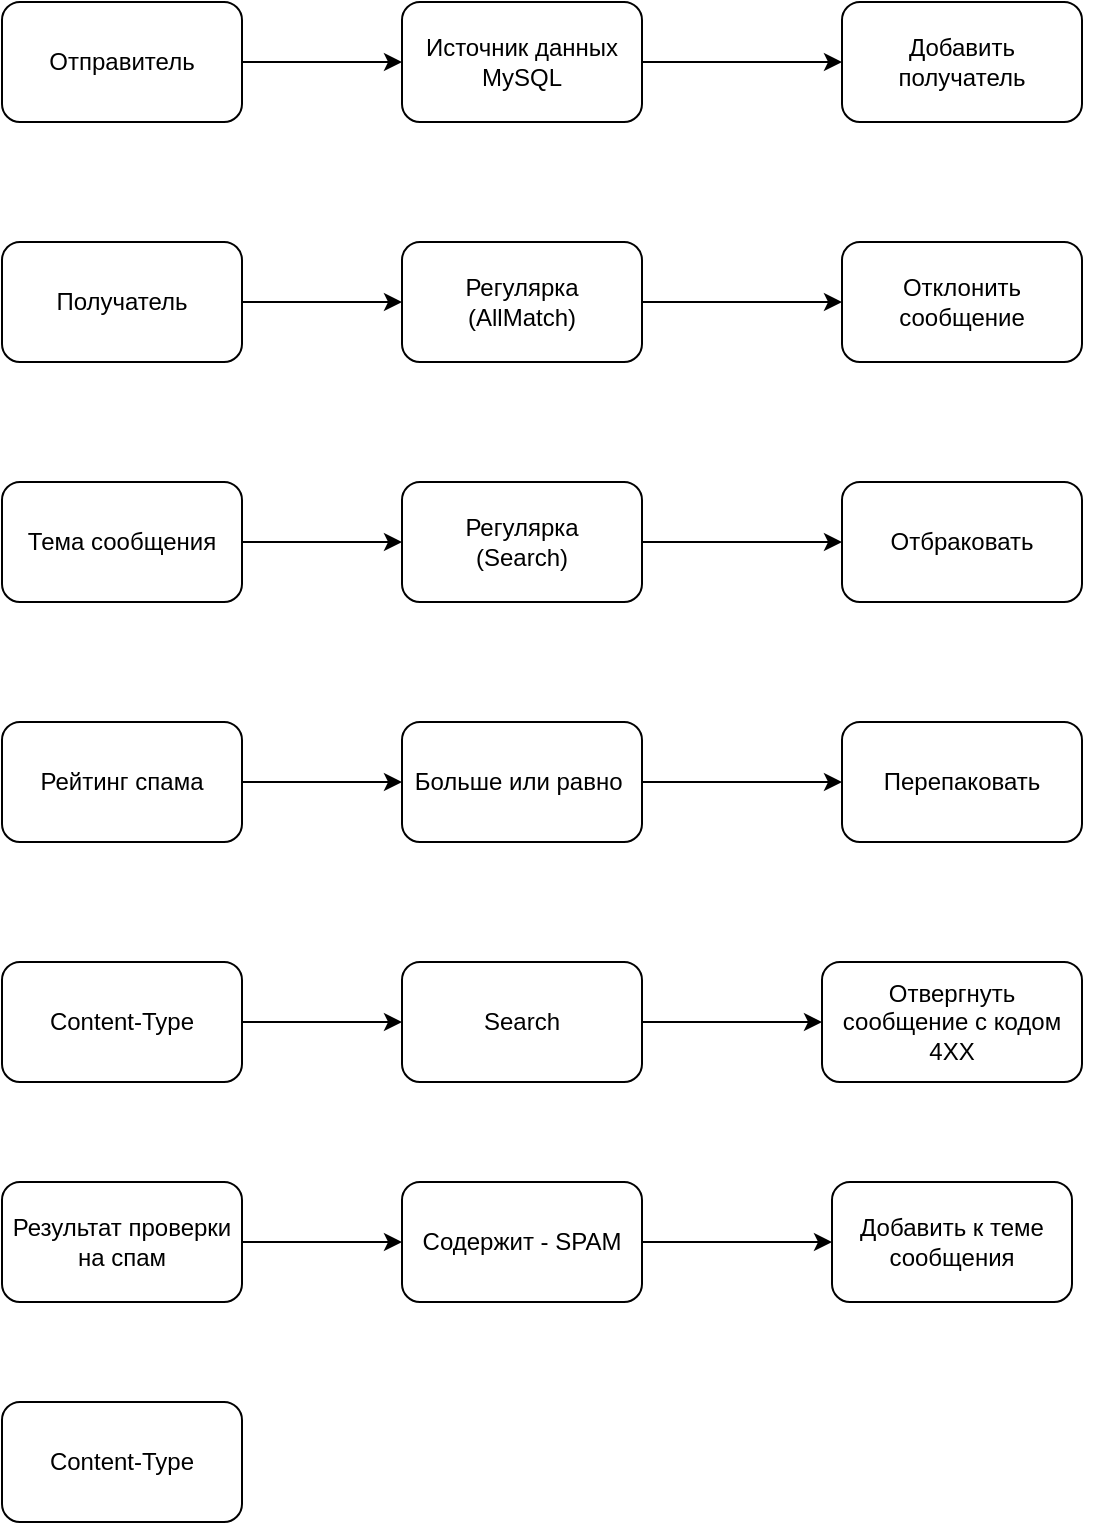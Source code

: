<mxfile version="20.8.20" type="github">
  <diagram name="Page-1" id="2c0d36ab-eaac-3732-788b-9136903baeff">
    <mxGraphModel dx="1194" dy="774" grid="1" gridSize="10" guides="1" tooltips="1" connect="1" arrows="1" fold="1" page="1" pageScale="1.5" pageWidth="1169" pageHeight="827" background="none" math="0" shadow="0">
      <root>
        <mxCell id="0" />
        <mxCell id="1" parent="0" />
        <mxCell id="8afRX8IFsMgqCyRqhfEY-131" value="" style="edgeStyle=orthogonalEdgeStyle;rounded=0;orthogonalLoop=1;jettySize=auto;html=1;" parent="1" source="8afRX8IFsMgqCyRqhfEY-123" target="8afRX8IFsMgqCyRqhfEY-129" edge="1">
          <mxGeometry relative="1" as="geometry" />
        </mxCell>
        <mxCell id="8afRX8IFsMgqCyRqhfEY-123" value="Отправитель" style="rounded=1;whiteSpace=wrap;html=1;" parent="1" vertex="1">
          <mxGeometry x="40" y="40" width="120" height="60" as="geometry" />
        </mxCell>
        <mxCell id="8afRX8IFsMgqCyRqhfEY-130" value="" style="edgeStyle=orthogonalEdgeStyle;rounded=0;orthogonalLoop=1;jettySize=auto;html=1;" parent="1" source="8afRX8IFsMgqCyRqhfEY-124" target="8afRX8IFsMgqCyRqhfEY-127" edge="1">
          <mxGeometry relative="1" as="geometry" />
        </mxCell>
        <mxCell id="8afRX8IFsMgqCyRqhfEY-124" value="Получатель" style="rounded=1;whiteSpace=wrap;html=1;" parent="1" vertex="1">
          <mxGeometry x="40" y="160" width="120" height="60" as="geometry" />
        </mxCell>
        <mxCell id="8afRX8IFsMgqCyRqhfEY-138" value="" style="edgeStyle=orthogonalEdgeStyle;rounded=0;orthogonalLoop=1;jettySize=auto;html=1;" parent="1" source="8afRX8IFsMgqCyRqhfEY-125" target="8afRX8IFsMgqCyRqhfEY-137" edge="1">
          <mxGeometry relative="1" as="geometry" />
        </mxCell>
        <mxCell id="8afRX8IFsMgqCyRqhfEY-125" value="Тема сообщения" style="rounded=1;whiteSpace=wrap;html=1;" parent="1" vertex="1">
          <mxGeometry x="40" y="280" width="120" height="60" as="geometry" />
        </mxCell>
        <mxCell id="8afRX8IFsMgqCyRqhfEY-136" value="" style="edgeStyle=orthogonalEdgeStyle;rounded=0;orthogonalLoop=1;jettySize=auto;html=1;" parent="1" source="8afRX8IFsMgqCyRqhfEY-127" target="8afRX8IFsMgqCyRqhfEY-135" edge="1">
          <mxGeometry relative="1" as="geometry" />
        </mxCell>
        <mxCell id="8afRX8IFsMgqCyRqhfEY-127" value="Регулярка&lt;br&gt;(AllMatch)" style="rounded=1;whiteSpace=wrap;html=1;" parent="1" vertex="1">
          <mxGeometry x="240" y="160" width="120" height="60" as="geometry" />
        </mxCell>
        <mxCell id="8afRX8IFsMgqCyRqhfEY-133" value="" style="edgeStyle=orthogonalEdgeStyle;rounded=0;orthogonalLoop=1;jettySize=auto;html=1;" parent="1" source="8afRX8IFsMgqCyRqhfEY-129" target="8afRX8IFsMgqCyRqhfEY-132" edge="1">
          <mxGeometry relative="1" as="geometry" />
        </mxCell>
        <mxCell id="8afRX8IFsMgqCyRqhfEY-129" value="Источник данных&lt;br&gt;MySQL" style="rounded=1;whiteSpace=wrap;html=1;" parent="1" vertex="1">
          <mxGeometry x="240" y="40" width="120" height="60" as="geometry" />
        </mxCell>
        <mxCell id="8afRX8IFsMgqCyRqhfEY-132" value="Добавить получатель" style="rounded=1;whiteSpace=wrap;html=1;" parent="1" vertex="1">
          <mxGeometry x="460" y="40" width="120" height="60" as="geometry" />
        </mxCell>
        <mxCell id="8afRX8IFsMgqCyRqhfEY-135" value="Отклонить сообщение" style="rounded=1;whiteSpace=wrap;html=1;" parent="1" vertex="1">
          <mxGeometry x="460" y="160" width="120" height="60" as="geometry" />
        </mxCell>
        <mxCell id="8afRX8IFsMgqCyRqhfEY-140" value="" style="edgeStyle=orthogonalEdgeStyle;rounded=0;orthogonalLoop=1;jettySize=auto;html=1;" parent="1" source="8afRX8IFsMgqCyRqhfEY-137" target="8afRX8IFsMgqCyRqhfEY-139" edge="1">
          <mxGeometry relative="1" as="geometry" />
        </mxCell>
        <mxCell id="8afRX8IFsMgqCyRqhfEY-137" value="Регулярка&lt;br&gt;(Search)" style="rounded=1;whiteSpace=wrap;html=1;" parent="1" vertex="1">
          <mxGeometry x="240" y="280" width="120" height="60" as="geometry" />
        </mxCell>
        <mxCell id="8afRX8IFsMgqCyRqhfEY-139" value="Отбраковать" style="rounded=1;whiteSpace=wrap;html=1;" parent="1" vertex="1">
          <mxGeometry x="460" y="280" width="120" height="60" as="geometry" />
        </mxCell>
        <mxCell id="8afRX8IFsMgqCyRqhfEY-144" value="" style="edgeStyle=orthogonalEdgeStyle;rounded=0;orthogonalLoop=1;jettySize=auto;html=1;" parent="1" source="8afRX8IFsMgqCyRqhfEY-141" target="8afRX8IFsMgqCyRqhfEY-143" edge="1">
          <mxGeometry relative="1" as="geometry" />
        </mxCell>
        <mxCell id="8afRX8IFsMgqCyRqhfEY-141" value="Рейтинг спама" style="rounded=1;whiteSpace=wrap;html=1;" parent="1" vertex="1">
          <mxGeometry x="40" y="400" width="120" height="60" as="geometry" />
        </mxCell>
        <mxCell id="8afRX8IFsMgqCyRqhfEY-146" value="" style="edgeStyle=orthogonalEdgeStyle;rounded=0;orthogonalLoop=1;jettySize=auto;html=1;" parent="1" source="8afRX8IFsMgqCyRqhfEY-143" target="8afRX8IFsMgqCyRqhfEY-145" edge="1">
          <mxGeometry relative="1" as="geometry" />
        </mxCell>
        <mxCell id="8afRX8IFsMgqCyRqhfEY-143" value="Больше или равно&lt;span style=&quot;white-space: pre;&quot;&gt;	&lt;/span&gt;" style="rounded=1;whiteSpace=wrap;html=1;" parent="1" vertex="1">
          <mxGeometry x="240" y="400" width="120" height="60" as="geometry" />
        </mxCell>
        <mxCell id="8afRX8IFsMgqCyRqhfEY-145" value="Перепаковать" style="rounded=1;whiteSpace=wrap;html=1;" parent="1" vertex="1">
          <mxGeometry x="460" y="400" width="120" height="60" as="geometry" />
        </mxCell>
        <mxCell id="elUvOQQM9INOUuedl8Jp-3" value="" style="edgeStyle=orthogonalEdgeStyle;rounded=0;orthogonalLoop=1;jettySize=auto;html=1;" parent="1" source="elUvOQQM9INOUuedl8Jp-1" target="elUvOQQM9INOUuedl8Jp-2" edge="1">
          <mxGeometry relative="1" as="geometry" />
        </mxCell>
        <mxCell id="elUvOQQM9INOUuedl8Jp-1" value="Content-Type" style="rounded=1;whiteSpace=wrap;html=1;" parent="1" vertex="1">
          <mxGeometry x="40" y="520" width="120" height="60" as="geometry" />
        </mxCell>
        <mxCell id="elUvOQQM9INOUuedl8Jp-5" value="" style="edgeStyle=orthogonalEdgeStyle;rounded=0;orthogonalLoop=1;jettySize=auto;html=1;" parent="1" source="elUvOQQM9INOUuedl8Jp-2" target="elUvOQQM9INOUuedl8Jp-4" edge="1">
          <mxGeometry relative="1" as="geometry" />
        </mxCell>
        <mxCell id="elUvOQQM9INOUuedl8Jp-2" value="Search" style="rounded=1;whiteSpace=wrap;html=1;" parent="1" vertex="1">
          <mxGeometry x="240" y="520" width="120" height="60" as="geometry" />
        </mxCell>
        <mxCell id="elUvOQQM9INOUuedl8Jp-6" style="edgeStyle=orthogonalEdgeStyle;rounded=0;orthogonalLoop=1;jettySize=auto;html=1;exitX=1;exitY=0.5;exitDx=0;exitDy=0;" parent="1" source="elUvOQQM9INOUuedl8Jp-4" edge="1">
          <mxGeometry relative="1" as="geometry">
            <mxPoint x="580" y="550" as="targetPoint" />
          </mxGeometry>
        </mxCell>
        <mxCell id="elUvOQQM9INOUuedl8Jp-4" value="Отвергнуть сообщение с кодом 4ХХ" style="rounded=1;whiteSpace=wrap;html=1;" parent="1" vertex="1">
          <mxGeometry x="450" y="520" width="130" height="60" as="geometry" />
        </mxCell>
        <mxCell id="dRDX644VxxhESd64IkQv-4" value="" style="edgeStyle=orthogonalEdgeStyle;rounded=0;orthogonalLoop=1;jettySize=auto;html=1;" edge="1" parent="1" source="dRDX644VxxhESd64IkQv-1" target="dRDX644VxxhESd64IkQv-3">
          <mxGeometry relative="1" as="geometry" />
        </mxCell>
        <mxCell id="dRDX644VxxhESd64IkQv-1" value="Результат проверки на спам" style="rounded=1;whiteSpace=wrap;html=1;" vertex="1" parent="1">
          <mxGeometry x="40" y="630" width="120" height="60" as="geometry" />
        </mxCell>
        <mxCell id="dRDX644VxxhESd64IkQv-2" value="Content-Type" style="rounded=1;whiteSpace=wrap;html=1;" vertex="1" parent="1">
          <mxGeometry x="40" y="740" width="120" height="60" as="geometry" />
        </mxCell>
        <mxCell id="dRDX644VxxhESd64IkQv-6" value="" style="edgeStyle=orthogonalEdgeStyle;rounded=0;orthogonalLoop=1;jettySize=auto;html=1;" edge="1" parent="1" source="dRDX644VxxhESd64IkQv-3" target="dRDX644VxxhESd64IkQv-5">
          <mxGeometry relative="1" as="geometry" />
        </mxCell>
        <mxCell id="dRDX644VxxhESd64IkQv-3" value="Содержит - SPAM" style="rounded=1;whiteSpace=wrap;html=1;" vertex="1" parent="1">
          <mxGeometry x="240" y="630" width="120" height="60" as="geometry" />
        </mxCell>
        <mxCell id="dRDX644VxxhESd64IkQv-5" value="Добавить к теме сообщения" style="rounded=1;whiteSpace=wrap;html=1;" vertex="1" parent="1">
          <mxGeometry x="455" y="630" width="120" height="60" as="geometry" />
        </mxCell>
      </root>
    </mxGraphModel>
  </diagram>
</mxfile>
